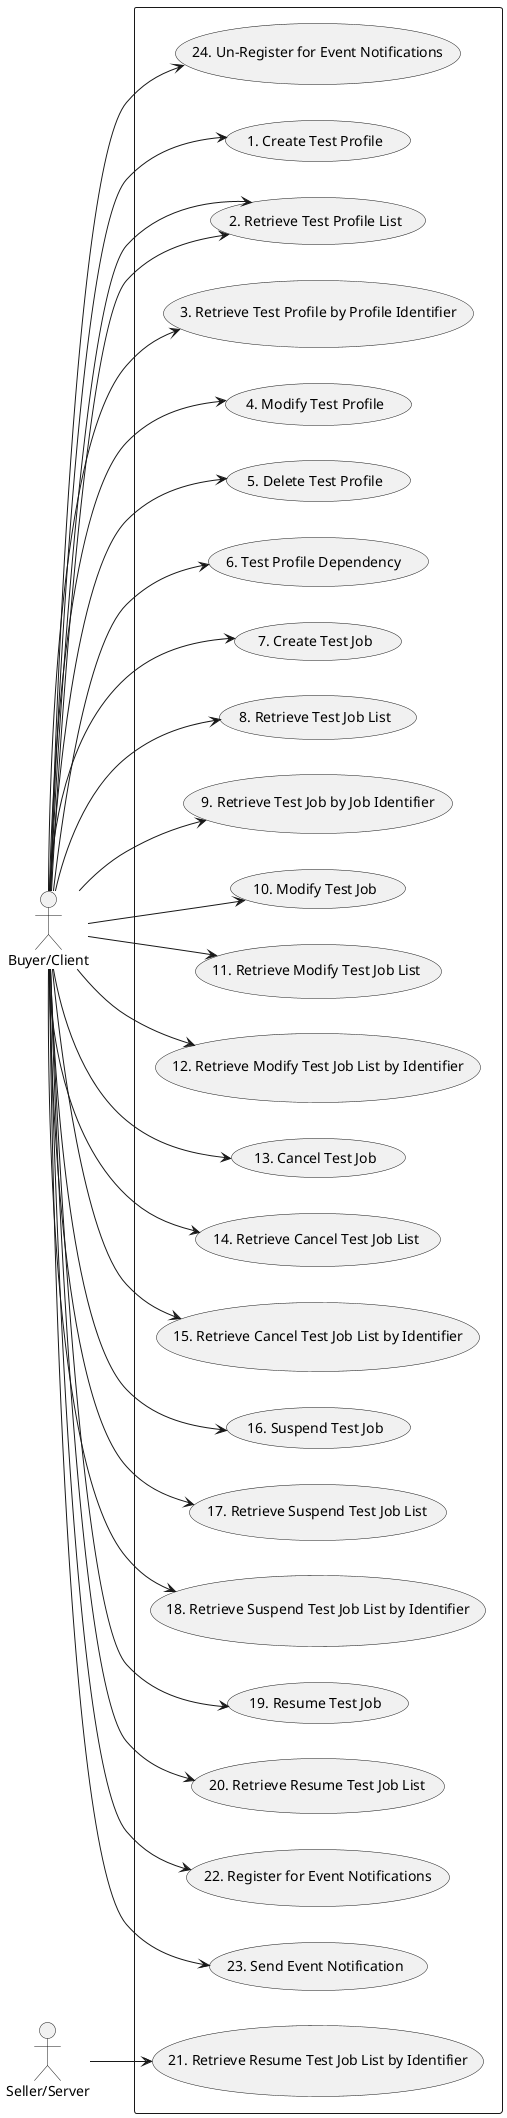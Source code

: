 @startuml sftUsecases

left to right direction

actor "Buyer/Client" as B
actor "Seller/Server" as S

rectangle {
Usecase UC1 as "1. Create Test Profile"
Usecase UC2 as "2. Retrieve Test Profile List"
Usecase UC3 as "3. Retrieve Test Profile by Profile Identifier"
Usecase UC4 as "4. Modify Test Profile"
Usecase UC5 as "5. Delete Test Profile"
Usecase UC6 as "6. Test Profile Dependency "
Usecase UC7 as "7. Create Test Job"
Usecase UC8 as "8. Retrieve Test Job List"
Usecase UC9 as "9. Retrieve Test Job by Job Identifier"
Usecase UC10 as "10. Modify Test Job"
Usecase UC11 as "11. Retrieve Modify Test Job List"
Usecase UC12 as "12. Retrieve Modify Test Job List by Identifier"
Usecase UC13 as "13. Cancel Test Job"
Usecase UC14 as "14. Retrieve Cancel Test Job List"
Usecase UC15 as "15. Retrieve Cancel Test Job List by Identifier"
Usecase UC16 as "16. Suspend Test Job"
Usecase UC17 as "17. Retrieve Suspend Test Job List"
Usecase UC18 as "18. Retrieve Suspend Test Job List by Identifier"
Usecase UC19 as "19. Resume Test Job"
Usecase UC20 as "20. Retrieve Resume Test Job List"
Usecase UC21 as "21. Retrieve Resume Test Job List by Identifier"
Usecase UC22 as "22. Register for Event Notifications"
Usecase UC23 as "23. Send Event Notification"
Usecase UC24 as "24. Un-Register for Event Notifications"
}

B --> UC1
B --> UC2
B --> UC2
B --> UC3
B --> UC4
B --> UC5
B --> UC6
B --> UC7
B --> UC8
B --> UC9
B --> UC10
B --> UC11
B --> UC12
B --> UC13
B --> UC14
B --> UC15
B --> UC16
B --> UC17
B --> UC18
B --> UC19
B --> UC20
S --> UC21
B --> UC22
B --> UC23
B --> UC24

@enduml